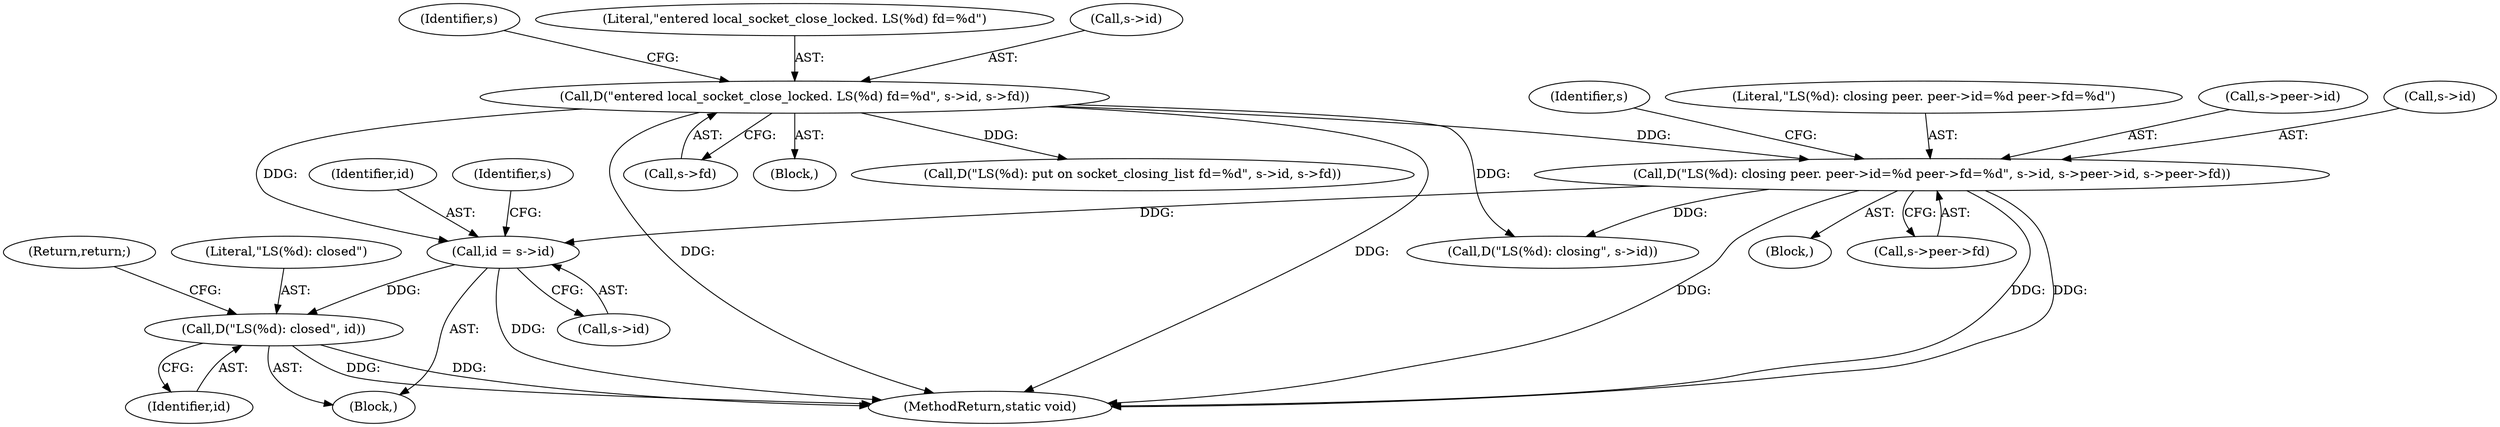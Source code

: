 digraph "0_Android_268068f25673242d1d5130d96202d3288c91b700_3@pointer" {
"1000192" [label="(Call,id = s->id)"];
"1000106" [label="(Call,D(\"entered local_socket_close_locked. LS(%d) fd=%d\", s->id, s->fd))"];
"1000119" [label="(Call,D(\"LS(%d): closing peer. peer->id=%d peer->fd=%d\", s->id, s->peer->id, s->peer->fd))"];
"1000199" [label="(Call,D(\"LS(%d): closed\", id))"];
"1000193" [label="(Identifier,id)"];
"1000199" [label="(Call,D(\"LS(%d): closed\", id))"];
"1000118" [label="(Block,)"];
"1000129" [label="(Call,s->peer->fd)"];
"1000111" [label="(Call,s->fd)"];
"1000200" [label="(Literal,\"LS(%d): closed\")"];
"1000119" [label="(Call,D(\"LS(%d): closing peer. peer->id=%d peer->fd=%d\", s->id, s->peer->id, s->peer->fd))"];
"1000202" [label="(Return,return;)"];
"1000106" [label="(Call,D(\"entered local_socket_close_locked. LS(%d) fd=%d\", s->id, s->fd))"];
"1000203" [label="(Call,D(\"LS(%d): closing\", s->id))"];
"1000105" [label="(Block,)"];
"1000120" [label="(Literal,\"LS(%d): closing peer. peer->id=%d peer->fd=%d\")"];
"1000201" [label="(Identifier,id)"];
"1000242" [label="(MethodReturn,static void)"];
"1000198" [label="(Identifier,s)"];
"1000124" [label="(Call,s->peer->id)"];
"1000116" [label="(Identifier,s)"];
"1000107" [label="(Literal,\"entered local_socket_close_locked. LS(%d) fd=%d\")"];
"1000192" [label="(Call,id = s->id)"];
"1000190" [label="(Block,)"];
"1000121" [label="(Call,s->id)"];
"1000137" [label="(Identifier,s)"];
"1000108" [label="(Call,s->id)"];
"1000221" [label="(Call,D(\"LS(%d): put on socket_closing_list fd=%d\", s->id, s->fd))"];
"1000194" [label="(Call,s->id)"];
"1000192" -> "1000190"  [label="AST: "];
"1000192" -> "1000194"  [label="CFG: "];
"1000193" -> "1000192"  [label="AST: "];
"1000194" -> "1000192"  [label="AST: "];
"1000198" -> "1000192"  [label="CFG: "];
"1000192" -> "1000242"  [label="DDG: "];
"1000106" -> "1000192"  [label="DDG: "];
"1000119" -> "1000192"  [label="DDG: "];
"1000192" -> "1000199"  [label="DDG: "];
"1000106" -> "1000105"  [label="AST: "];
"1000106" -> "1000111"  [label="CFG: "];
"1000107" -> "1000106"  [label="AST: "];
"1000108" -> "1000106"  [label="AST: "];
"1000111" -> "1000106"  [label="AST: "];
"1000116" -> "1000106"  [label="CFG: "];
"1000106" -> "1000242"  [label="DDG: "];
"1000106" -> "1000242"  [label="DDG: "];
"1000106" -> "1000119"  [label="DDG: "];
"1000106" -> "1000203"  [label="DDG: "];
"1000106" -> "1000221"  [label="DDG: "];
"1000119" -> "1000118"  [label="AST: "];
"1000119" -> "1000129"  [label="CFG: "];
"1000120" -> "1000119"  [label="AST: "];
"1000121" -> "1000119"  [label="AST: "];
"1000124" -> "1000119"  [label="AST: "];
"1000129" -> "1000119"  [label="AST: "];
"1000137" -> "1000119"  [label="CFG: "];
"1000119" -> "1000242"  [label="DDG: "];
"1000119" -> "1000242"  [label="DDG: "];
"1000119" -> "1000242"  [label="DDG: "];
"1000119" -> "1000203"  [label="DDG: "];
"1000199" -> "1000190"  [label="AST: "];
"1000199" -> "1000201"  [label="CFG: "];
"1000200" -> "1000199"  [label="AST: "];
"1000201" -> "1000199"  [label="AST: "];
"1000202" -> "1000199"  [label="CFG: "];
"1000199" -> "1000242"  [label="DDG: "];
"1000199" -> "1000242"  [label="DDG: "];
}
